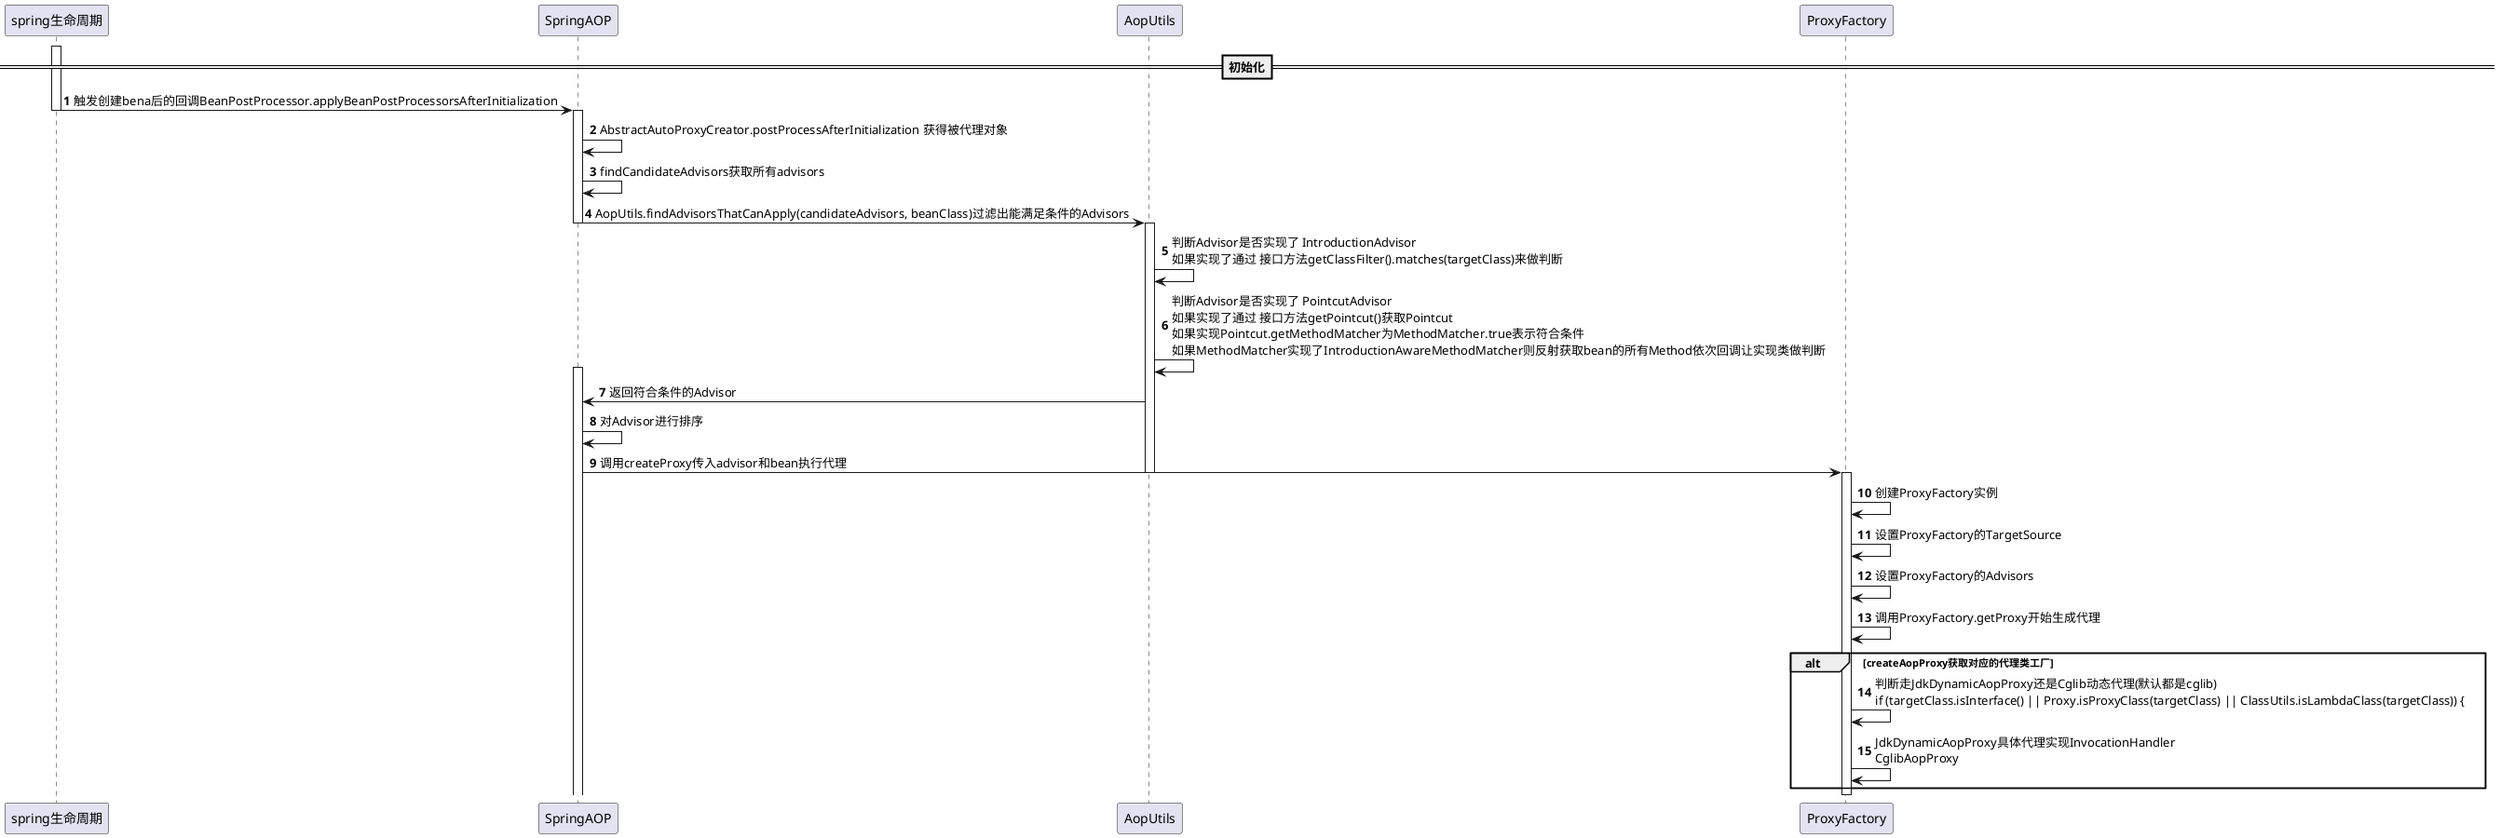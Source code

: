@startuml
participant "spring生命周期" as spring
participant "SpringAOP" as aop
participant "AopUtils" as AopUtils
participant "ProxyFactory" as factory
==初始化==
autonumber
activate spring
spring->aop:触发创建bena后的回调BeanPostProcessor.applyBeanPostProcessorsAfterInitialization
deactivate spring
activate aop
aop->aop:AbstractAutoProxyCreator.postProcessAfterInitialization 获得被代理对象
aop->aop: findCandidateAdvisors获取所有advisors
aop->AopUtils:AopUtils.findAdvisorsThatCanApply(candidateAdvisors, beanClass)过滤出能满足条件的Advisors
deactivate
activate AopUtils
AopUtils->AopUtils:判断Advisor是否实现了 IntroductionAdvisor\n如果实现了通过 接口方法getClassFilter().matches(targetClass)来做判断
AopUtils->AopUtils:判断Advisor是否实现了 PointcutAdvisor\n如果实现了通过 接口方法getPointcut()获取Pointcut\n如果实现Pointcut.getMethodMatcher为MethodMatcher.true表示符合条件\n如果MethodMatcher实现了IntroductionAwareMethodMatcher则反射获取bean的所有Method依次回调让实现类做判断
activate aop
AopUtils->aop:返回符合条件的Advisor
aop->aop:对Advisor进行排序
aop->factory:调用createProxy传入advisor和bean执行代理
deactivate
activate factory
factory->factory:创建ProxyFactory实例
factory->factory:设置ProxyFactory的TargetSource
factory->factory:设置ProxyFactory的Advisors
factory->factory:调用ProxyFactory.getProxy开始生成代理
alt createAopProxy获取对应的代理类工厂
factory->factory:判断走JdkDynamicAopProxy还是Cglib动态代理(默认都是cglib)\nif (targetClass.isInterface() || Proxy.isProxyClass(targetClass) || ClassUtils.isLambdaClass(targetClass)) {
factory->factory:JdkDynamicAopProxy具体代理实现InvocationHandler\nCglibAopProxy
end
deactivate factory
@enduml
